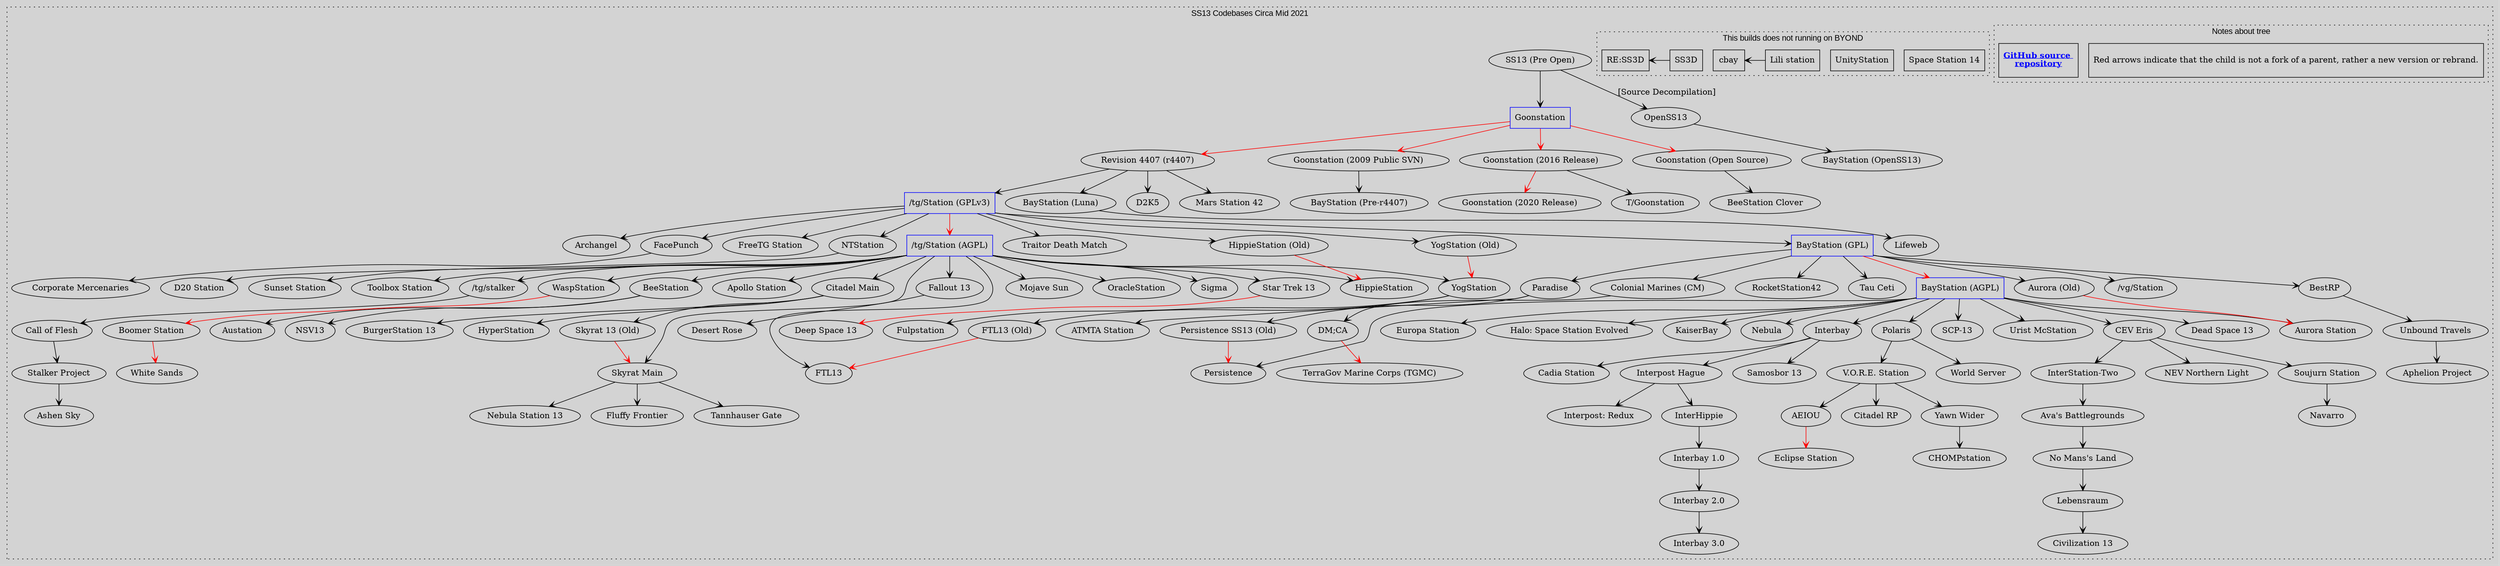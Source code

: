 digraph G {
	/// Attributes ///
	color    = "black"
	fontname = "Arial"
	fontsize = 14
	ratio    = "auto" //size = "30, 30"
	rankdir  = "LB"
	bgcolor  = lightgray
	//splines  = false

	graph [
		compound = true
	]
	edge [
		arrowhead = vee,
		arrowtail = vee,
		splines = curved
	]

	//
	subgraph "cluster Map"
	{
		//
		subgraph "cluster_note"
		{
			/// Attributes ///
			label    = "Notes about tree"
			style    = "dotted"
			rankdir  = "LB"
			compound = false
			rank     = same
			//pos      = "10,10!"

			node [
				shape    = rectangle,
				fontsize = 14,
				//width    = 3.5
				//height   = .08
				minlen = 1
			]
			edge [
				constraint = false
			]

			/// Nodes ///
			note1 [
				label  = "Red arrows indicate that the child is not a fork of a parent, rather a new version or rebrand.\l",
				width  = 4.5,
				height = .8
			]
			note2 [
				shape    = record,
				fontcolor = "blue"
				decorate=true
				label  = <<b><u>GitHub source <br/>repository</u></b>>,
				URL    = "https://github.com/CthulhuOnIce/SS13-Codebases",
				width  = 1.4,
				height = .8
			]
			//dummy_helper1 [style = "invis", width = 3]

			/// Edges ///
			//note1 -> note2 [style = "invis", constraint = false, dir = left] //, taillabel = "tail", lhead=cluster_0, constraint=false]
			//node [shape=record, height=.08, fontsize=11, width=3.5]
			//note1 -> dummy_helper1 [style = "invis"] //, taillabel = "tail", lhead=cluster_0, constraint=false]

		}

		//
		subgraph cluster_not_byond
		{
			/// Attributes ///
			label    = "This builds does not running on BYOND"
			style    = "dotted"
			//rankdir  = "LB"
			//compound = false
			//rank     = same

			node [
				shape    = rectangle,
				//fontsize = 14,
				//width    = 3.5
				//height   = .08
				minlen   = 1
			]
			edge [
				constraint = false
				dir = left
			]

			/// Nodes ///
			"Space Station 14" // added by: CthulhuOnIce
			"UnityStation" // added by: CthulhuOnIce
			"Lili station" // added by: Gesugao-san

			/// Edges ///
			"Lili station" -> "cbay" // added by: Gesugao-san
			"SS3D"         -> "RE:SS3D" // added by: CthulhuOnIce

		}

		/// Attributes ///
		label    = "SS13 Codebases Circa Mid 2021"
		labelloc = "top"
		style    = "dotted"
		//rankdir = "TB"
		//edge [constraint = true]

		/// Nodes ///
		"Goonstation" [shape = rectangle, color = blue] // added by: CthulhuOnIce
		"/tg/Station (GPLv3)" [shape = rectangle, color = blue] // added by: CthulhuOnIce
		"/tg/Station (AGPL)" [shape = rectangle, color = blue] // added by: CthulhuOnIce
		"BayStation (GPL)" [shape = rectangle, color = blue] // added by: CthulhuOnIce
		"BayStation (AGPL)" [shape = rectangle, color = blue] // added by: CthulhuOnIce

		/// Edges ///
		"/tg/stalker"                   -> "Call of Flesh" // added by: Gesugao-san
		"/tg/Station (AGPL)"            -> "/tg/stalker" // added by: Gesugao-san
		"/tg/Station (AGPL)"            -> "Apollo Station" // added by: CthulhuOnIce
		"/tg/Station (AGPL)"            -> "BeeStation" // added by: CthulhuOnIce
		"/tg/Station (AGPL)"            -> "Citadel Main" // added by: CthulhuOnIce
		"/tg/Station (AGPL)"            -> "Fallout 13" // added by: CthulhuOnIce
		"/tg/Station (AGPL)"            -> "FTL13" // added by: CthulhuOnIce
		"/tg/Station (AGPL)"            -> "HippieStation" // added by: CthulhuOnIce
		"/tg/Station (AGPL)"            -> "Mojave Sun" // added by: CthulhuOnIce
		"/tg/Station (AGPL)"            -> "OracleStation" // added by: CthulhuOnIce
		"/tg/Station (AGPL)"            -> "Sigma" // added by: Gesugao-san
		"/tg/Station (AGPL)"            -> "Star Trek 13" // added by: CthulhuOnIce
		"/tg/Station (AGPL)"            -> "Sunset Station" // added by: CthulhuOnIce
		"/tg/Station (AGPL)"            -> "Toolbox Station" // added by: CthulhuOnIce
		"/tg/Station (AGPL)"            -> "WaspStation" // added by: CthulhuOnIce
		"/tg/Station (AGPL)"            -> "YogStation" // added by: CthulhuOnIce
		"/tg/Station (GPLv3)"           -> "/tg/Station (AGPL)" [color = red] // added by: CthulhuOnIce
		"/tg/Station (GPLv3)"           -> "Archangel" // added by: CthulhuOnIce
		"/tg/Station (GPLv3)"           -> "BayStation (GPL)" // added by: CthulhuOnIce
		"/tg/Station (GPLv3)"           -> "FacePunch" // added by: CthulhuOnIce
		"/tg/Station (GPLv3)"           -> "FreeTG Station" // added by: Gesugao-san
		"/tg/Station (GPLv3)"           -> "HippieStation (Old)" // added by: CthulhuOnIce
		"/tg/Station (GPLv3)"           -> "NTStation" // added by: CthulhuOnIce
		"/tg/Station (GPLv3)"           -> "Traitor Death Match" // added by: CthulhuOnIce
		"/tg/Station (GPLv3)"           -> "YogStation (Old)" // added by: CthulhuOnIce
		"AEIOU"                         -> "Eclipse Station" [color = red] // added by: CthulhuOnIce
		"Aurora (Old)"                  -> "Aurora Station" [color = red] // added by: CthulhuOnIce
		"Ava's Battlegrounds"           -> "No Mans's Land" // added by: CthulhuOnIce
		"BayStation (AGPL)"             -> "Aurora Station" // added by: CthulhuOnIce
		"BayStation (AGPL)"             -> "CEV Eris" // added by: CthulhuOnIce
		"BayStation (AGPL)"             -> "Dead Space 13" // added by: CthulhuOnIce
		"BayStation (AGPL)"             -> "Europa Station" // added by: CthulhuOnIce
		"BayStation (AGPL)"             -> "Halo: Space Station Evolved" // added by: CthulhuOnIce
		"BayStation (AGPL)"             -> "Interbay" // added by: CthulhuOnIce
		"BayStation (AGPL)"             -> "KaiserBay" // added by: Gesugao-san
		"BayStation (AGPL)"             -> "Nebula" // added by: Gesugao-san
		"BayStation (AGPL)"             -> "Persistence" // added by: CthulhuOnIce
		"BayStation (AGPL)"             -> "Polaris" // added by: CthulhuOnIce
		"BayStation (AGPL)"             -> "SCP-13" // added by: CthulhuOnIce
		"BayStation (AGPL)"             -> "Urist McStation" // added by: CthulhuOnIce
		"BayStation (GPL)"              -> "/vg/Station" // added by: CthulhuOnIce
		"BayStation (GPL)"              -> "Aurora (Old)" // added by: CthulhuOnIce
		"BayStation (GPL)"              -> "BayStation (AGPL)" [color = red] // added by: CthulhuOnIce
		"BayStation (GPL)"              -> "BestRP" // added by: CthulhuOnIce
		"BayStation (GPL)"              -> "Colonial Marines (CM)" // added by: CthulhuOnIce
		"BayStation (GPL)"              -> "Paradise" // added by: CthulhuOnIce
		"BayStation (GPL)"              -> "RocketStation42" // added by: CthulhuOnIce
		"BayStation (GPL)"              -> "Tau Ceti" // added by: CthulhuOnIce
		"BayStation (Luna)"             -> "Lifeweb" // added by: CthulhuOnIce
		"BeeStation"                    -> "Austation" // added by: CthulhuOnIce
		"BeeStation"                    -> "NSV13" // added by: CthulhuOnIce
		"BestRP"                        -> "Unbound Travels" // added by: Gesugao-san
		"Boomer Station"                -> "White Sands" [color = red] // added by: Gesugao-san
		"Call of Flesh"                 -> "Stalker Project" // added by: Gesugao-san
		"CEV Eris"                      -> "InterStation-Two" // added by: CthulhuOnIce
		"CEV Eris"                      -> "NEV Northern Light" // added by: Gesugao-san
		"CEV Eris"                      -> "Soujurn Station"
		"Citadel Main"                  -> "BurgerStation 13" // added by: CthulhuOnIce
		"Citadel Main"                  -> "HyperStation" // added by: CthulhuOnIce
		"Citadel Main"                  -> "Skyrat 13 (Old)" // added by: CthulhuOnIce Updated by ORCACommander
		"Skyrat 13 (Old)"				-> "Skyrat Main" [color = red] // Updated By ORCACommander
		"/tg/Station (AGPL)"			-> "Skyrat Main" // added by: ORCACommander
		"Skyrat Main"					-> "Tannhauser Gate" //added: By ORCACommander
		"Skyrat Main"					-> "Nebula Station 13" // Added By: ORCACommander
		"Skyrat Main"					-> "Fluffy Frontier" // Added By: ORCACommander
		"Colonial Marines (CM)"         -> "DM;CA" // added by: CthulhuOnIce
		"DM;CA"                         -> "TerraGov Marine Corps (TGMC)" [color = red] // added by: CthulhuOnIce
		"FacePunch"                     -> "Corporate Mercenaries" // added by: CthulhuOnIce
		"Fallout 13"                    -> "Desert Rose" // added by: CthulhuOnIce
		"FTL13 (Old)"                   -> "FTL13" [color = red] // added by: CthulhuOnIce
		"Goonstation (2009 Public SVN)" -> "BayStation (Pre-r4407)" // added by: Gesugao-san
		"Goonstation (2016 Release)"    -> "Goonstation (2020 Release)" [color = red] // added by: CthulhuOnIce
		"Goonstation (2016 Release)"    -> "T/Goonstation" // added by: CthulhuOnIce
		"Goonstation (Open Source)"     -> "BeeStation Clover" // added by: Gesugao-san
		"Goonstation"                   -> "Goonstation (2009 Public SVN)" [color = red] // added by: Gesugao-san
		"Goonstation"                   -> "Goonstation (2016 Release)" [color = red] // added by: CthulhuOnIce
		"Goonstation"                   -> "Goonstation (Open Source)" [color = red] // added by: CthulhuOnIce
		"Goonstation"                   -> "Revision 4407 (r4407)" [color = red] // added by: CthulhuOnIce
		"HippieStation (Old)"           -> "HippieStation" [color = red] // added by: Gesugao-san
		"Interbay 1.0"                  -> "Interbay 2.0" // added by: Gesugao-san
		"Interbay 2.0"                  -> "Interbay 3.0" // added by: Gesugao-san
		"Interbay"                      -> "Cadia Station" // added by: Gesugao-san
		"Interbay"                      -> "Interpost Hague" // added by: CthulhuOnIce
		"Interbay"                      -> "Samosbor 13" // added by: Gesugao-san
		"InterHippie"                   -> "Interbay 1.0" // added by: Gesugao-san
		"Interpost Hague"               -> "InterHippie" // added by: Gesugao-san
		"Interpost Hague"               -> "Interpost: Redux" // added by: Gesugao-san
		"InterStation-Two"              -> "Ava's Battlegrounds" // added by: CthulhuOnIce
		"Lebensraum"                    -> "Civilization 13" // added by: CthulhuOnIce
		"No Mans's Land"                -> "Lebensraum" // added by: CthulhuOnIce
		"NTStation"                     -> "D20 Station" // added by: CthulhuOnIce
		"OpenSS13"                      -> "BayStation (OpenSS13)"
		"Paradise"                      -> "ATMTA Station" // added by: Gesugao-san
		"Paradise"                      -> "Persistence SS13 (Old)" // added by: CthulhuOnIce
		"Persistence SS13 (Old)"        -> "Persistence" [color = red] // added by: Gesugao-san
		"Polaris"                       -> "V.O.R.E. Station" // added by: CthulhuOnIce
		"Polaris"                       -> "World Server" // added by: CthulhuOnIce
		"Revision 4407 (r4407)"         -> "/tg/Station (GPLv3)" // added by: CthulhuOnIce, edited: Gesugao-san
		"Revision 4407 (r4407)"         -> "BayStation (Luna)" // added by: CthulhuOnIce
		"Revision 4407 (r4407)"         -> "D2K5" // added by: CthulhuOnIce
		"Revision 4407 (r4407)"         -> "Mars Station 42" // added by: CthulhuOnIce
		"Soujurn Station"               -> "Navarro" // added by: Gesugao-san
		"SS13 (Pre Open)"               -> "Goonstation" // added by: CthulhuOnIce
		"SS13 (Pre Open)"               -> "OpenSS13" [label = "[Source Decompilation]"] // added by: CthulhuOnIce
		"Stalker Project"               -> "Ashen Sky" // added by: Gesugao-san
		"Star Trek 13"                  -> "Deep Space 13" [color = red] // added by: CthulhuOnIce
		"Unbound Travels"               -> "Aphelion Project" // added by: Gesugao-san
		"V.O.R.E. Station"              -> "AEIOU" // added by: CthulhuOnIce
		"V.O.R.E. Station"              -> "Citadel RP" // added by: CthulhuOnIce
		"V.O.R.E. Station"              -> "Yawn Wider" // added by: CthulhuOnIce
		"WaspStation"                   -> "Boomer Station" [color = red] // added by: CthulhuOnIce
		"Yawn Wider"                    -> "CHOMPstation" // added by: CthulhuOnIce
		"YogStation (Old)"              -> "YogStation" [color = red] // added by: CthulhuOnIce
		"YogStation"                    -> "FTL13 (Old)" // added by: CthulhuOnIce, edited: quardbreak
		"YogStation"                    -> "Fulpstation" // added by: CthulhuOnIce
	}
}
